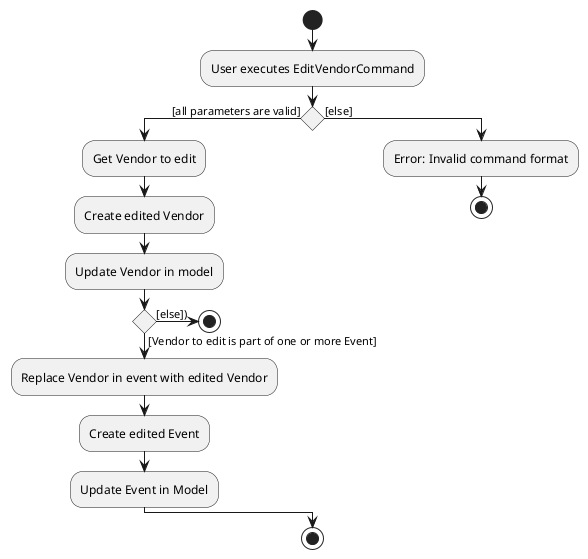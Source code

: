 @startuml
'https://plantuml.com/activity-diagram-beta

start
:User executes EditVendorCommand;
if () then ([all parameters are valid])
  :Get Vendor to edit;
  :Create edited Vendor;
  :Update Vendor in model;
  if () then ([Vendor to edit is part of one or more Event])
    :Replace Vendor in event with edited Vendor;
    :Create edited Event;
    :Update Event in Model;
  else ([else]))
  stop
  endif
else ([else])
  :Error: Invalid command format;
  stop
endif

stop

@enduml
